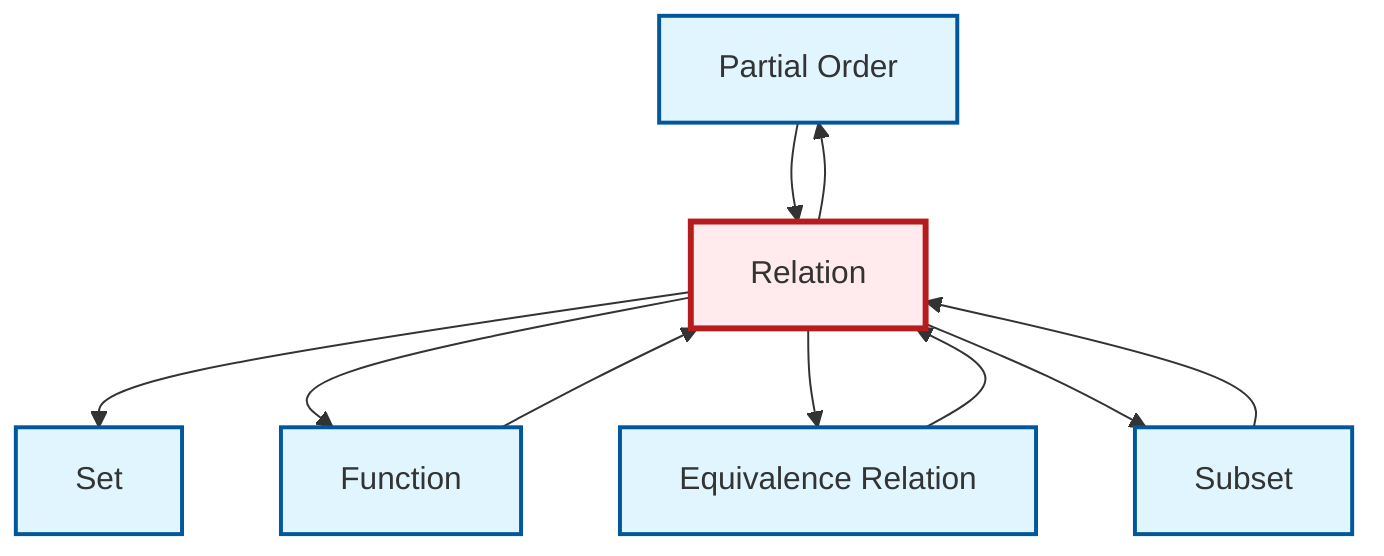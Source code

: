 graph TD
    classDef definition fill:#e1f5fe,stroke:#01579b,stroke-width:2px
    classDef theorem fill:#f3e5f5,stroke:#4a148c,stroke-width:2px
    classDef axiom fill:#fff3e0,stroke:#e65100,stroke-width:2px
    classDef example fill:#e8f5e9,stroke:#1b5e20,stroke-width:2px
    classDef current fill:#ffebee,stroke:#b71c1c,stroke-width:3px
    def-partial-order["Partial Order"]:::definition
    def-subset["Subset"]:::definition
    def-function["Function"]:::definition
    def-relation["Relation"]:::definition
    def-equivalence-relation["Equivalence Relation"]:::definition
    def-set["Set"]:::definition
    def-function --> def-relation
    def-relation --> def-set
    def-equivalence-relation --> def-relation
    def-relation --> def-function
    def-relation --> def-equivalence-relation
    def-relation --> def-subset
    def-subset --> def-relation
    def-partial-order --> def-relation
    def-relation --> def-partial-order
    class def-relation current